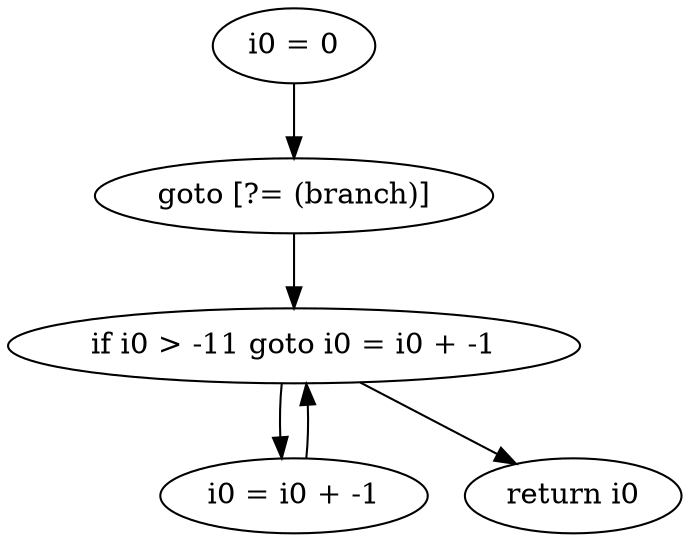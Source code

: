 digraph "unitGraph" {
    "i0 = 0"
    "goto [?= (branch)]"
    "i0 = i0 + -1"
    "if i0 > -11 goto i0 = i0 + -1"
    "return i0"
    "i0 = 0"->"goto [?= (branch)]";
    "goto [?= (branch)]"->"if i0 > -11 goto i0 = i0 + -1";
    "i0 = i0 + -1"->"if i0 > -11 goto i0 = i0 + -1";
    "if i0 > -11 goto i0 = i0 + -1"->"return i0";
    "if i0 > -11 goto i0 = i0 + -1"->"i0 = i0 + -1";
}
